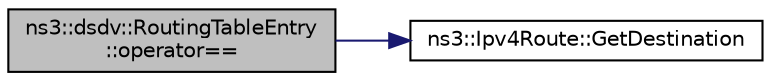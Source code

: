 digraph "ns3::dsdv::RoutingTableEntry::operator=="
{
 // LATEX_PDF_SIZE
  edge [fontname="Helvetica",fontsize="10",labelfontname="Helvetica",labelfontsize="10"];
  node [fontname="Helvetica",fontsize="10",shape=record];
  rankdir="LR";
  Node1 [label="ns3::dsdv::RoutingTableEntry\l::operator==",height=0.2,width=0.4,color="black", fillcolor="grey75", style="filled", fontcolor="black",tooltip="Compare destination address."];
  Node1 -> Node2 [color="midnightblue",fontsize="10",style="solid",fontname="Helvetica"];
  Node2 [label="ns3::Ipv4Route::GetDestination",height=0.2,width=0.4,color="black", fillcolor="white", style="filled",URL="$classns3_1_1_ipv4_route.html#a04dd58edab88c7d4cdf36719ec5ba729",tooltip=" "];
}
